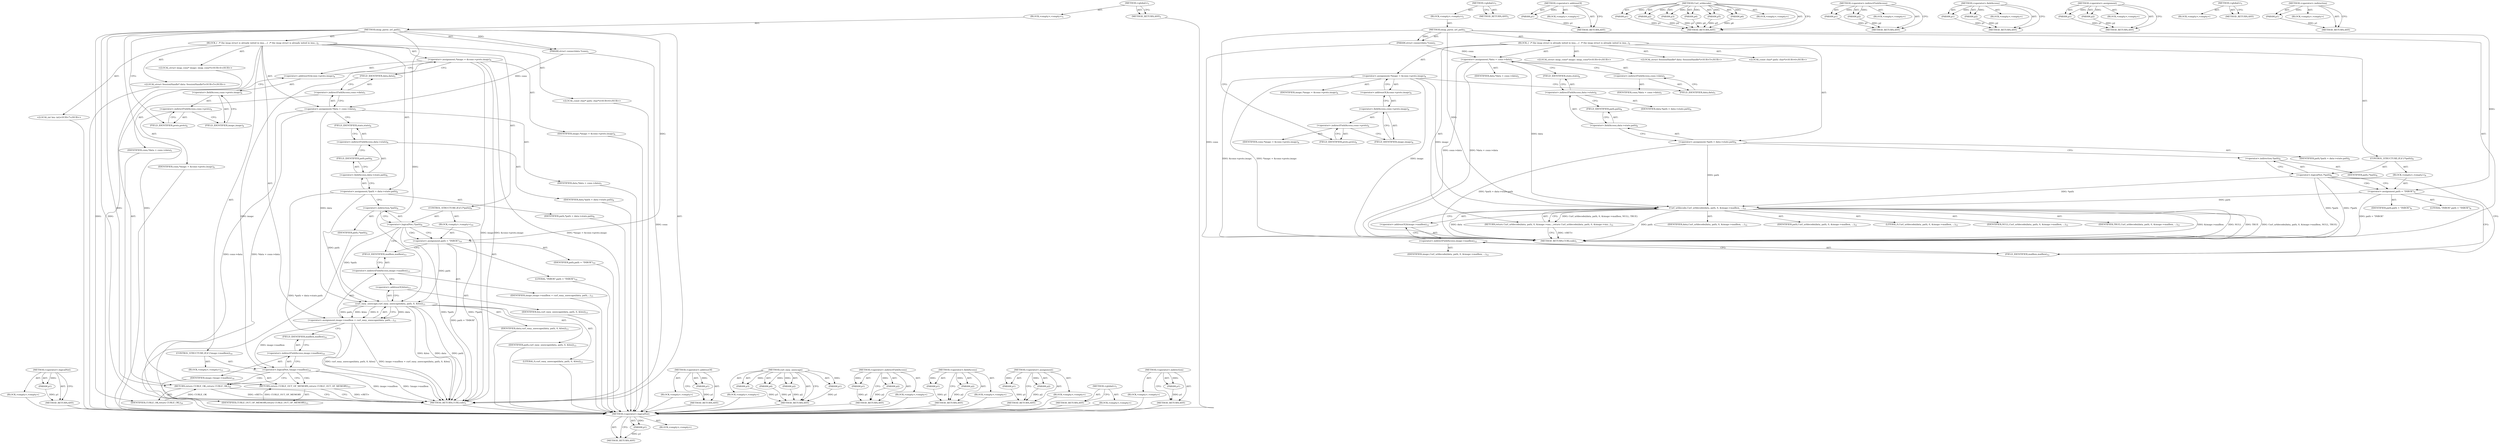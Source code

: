 digraph "&lt;operator&gt;.indirection" {
vulnerable_111 [label=<(METHOD,&lt;operator&gt;.logicalNot)>];
vulnerable_112 [label=<(PARAM,p1)>];
vulnerable_113 [label=<(BLOCK,&lt;empty&gt;,&lt;empty&gt;)>];
vulnerable_114 [label=<(METHOD_RETURN,ANY)>];
vulnerable_6 [label=<(METHOD,&lt;global&gt;)<SUB>1</SUB>>];
vulnerable_7 [label=<(BLOCK,&lt;empty&gt;,&lt;empty&gt;)<SUB>1</SUB>>];
vulnerable_8 [label=<(METHOD,imap_parse_url_path)<SUB>1</SUB>>];
vulnerable_9 [label=<(PARAM,struct connectdata *conn)<SUB>1</SUB>>];
vulnerable_10 [label=<(BLOCK,{
  /* the imap struct is already inited in ima...,{
  /* the imap struct is already inited in ima...)<SUB>2</SUB>>];
vulnerable_11 [label="<(LOCAL,struct imap_conn* imapc: imap_conn*)<SUB>4</SUB>>"];
vulnerable_12 [label=<(&lt;operator&gt;.assignment,*imapc = &amp;conn-&gt;proto.imapc)<SUB>4</SUB>>];
vulnerable_13 [label=<(IDENTIFIER,imapc,*imapc = &amp;conn-&gt;proto.imapc)<SUB>4</SUB>>];
vulnerable_14 [label=<(&lt;operator&gt;.addressOf,&amp;conn-&gt;proto.imapc)<SUB>4</SUB>>];
vulnerable_15 [label=<(&lt;operator&gt;.fieldAccess,conn-&gt;proto.imapc)<SUB>4</SUB>>];
vulnerable_16 [label=<(&lt;operator&gt;.indirectFieldAccess,conn-&gt;proto)<SUB>4</SUB>>];
vulnerable_17 [label=<(IDENTIFIER,conn,*imapc = &amp;conn-&gt;proto.imapc)<SUB>4</SUB>>];
vulnerable_18 [label=<(FIELD_IDENTIFIER,proto,proto)<SUB>4</SUB>>];
vulnerable_19 [label=<(FIELD_IDENTIFIER,imapc,imapc)<SUB>4</SUB>>];
vulnerable_20 [label="<(LOCAL,struct SessionHandle* data: SessionHandle*)<SUB>5</SUB>>"];
vulnerable_21 [label=<(&lt;operator&gt;.assignment,*data = conn-&gt;data)<SUB>5</SUB>>];
vulnerable_22 [label=<(IDENTIFIER,data,*data = conn-&gt;data)<SUB>5</SUB>>];
vulnerable_23 [label=<(&lt;operator&gt;.indirectFieldAccess,conn-&gt;data)<SUB>5</SUB>>];
vulnerable_24 [label=<(IDENTIFIER,conn,*data = conn-&gt;data)<SUB>5</SUB>>];
vulnerable_25 [label=<(FIELD_IDENTIFIER,data,data)<SUB>5</SUB>>];
vulnerable_26 [label="<(LOCAL,const char* path: char*)<SUB>6</SUB>>"];
vulnerable_27 [label=<(&lt;operator&gt;.assignment,*path = data-&gt;state.path)<SUB>6</SUB>>];
vulnerable_28 [label=<(IDENTIFIER,path,*path = data-&gt;state.path)<SUB>6</SUB>>];
vulnerable_29 [label=<(&lt;operator&gt;.fieldAccess,data-&gt;state.path)<SUB>6</SUB>>];
vulnerable_30 [label=<(&lt;operator&gt;.indirectFieldAccess,data-&gt;state)<SUB>6</SUB>>];
vulnerable_31 [label=<(IDENTIFIER,data,*path = data-&gt;state.path)<SUB>6</SUB>>];
vulnerable_32 [label=<(FIELD_IDENTIFIER,state,state)<SUB>6</SUB>>];
vulnerable_33 [label=<(FIELD_IDENTIFIER,path,path)<SUB>6</SUB>>];
vulnerable_34 [label="<(LOCAL,int len: int)<SUB>7</SUB>>"];
vulnerable_35 [label=<(CONTROL_STRUCTURE,IF,if (!*path))<SUB>9</SUB>>];
vulnerable_36 [label=<(&lt;operator&gt;.logicalNot,!*path)<SUB>9</SUB>>];
vulnerable_37 [label=<(&lt;operator&gt;.indirection,*path)<SUB>9</SUB>>];
vulnerable_38 [label=<(IDENTIFIER,path,!*path)<SUB>9</SUB>>];
vulnerable_39 [label=<(BLOCK,&lt;empty&gt;,&lt;empty&gt;)<SUB>10</SUB>>];
vulnerable_40 [label=<(&lt;operator&gt;.assignment,path = &quot;INBOX&quot;)<SUB>10</SUB>>];
vulnerable_41 [label=<(IDENTIFIER,path,path = &quot;INBOX&quot;)<SUB>10</SUB>>];
vulnerable_42 [label=<(LITERAL,&quot;INBOX&quot;,path = &quot;INBOX&quot;)<SUB>10</SUB>>];
vulnerable_43 [label=<(&lt;operator&gt;.assignment,imapc-&gt;mailbox = curl_easy_unescape(data, path,...)<SUB>13</SUB>>];
vulnerable_44 [label=<(&lt;operator&gt;.indirectFieldAccess,imapc-&gt;mailbox)<SUB>13</SUB>>];
vulnerable_45 [label=<(IDENTIFIER,imapc,imapc-&gt;mailbox = curl_easy_unescape(data, path,...)<SUB>13</SUB>>];
vulnerable_46 [label=<(FIELD_IDENTIFIER,mailbox,mailbox)<SUB>13</SUB>>];
vulnerable_47 [label=<(curl_easy_unescape,curl_easy_unescape(data, path, 0, &amp;len))<SUB>13</SUB>>];
vulnerable_48 [label=<(IDENTIFIER,data,curl_easy_unescape(data, path, 0, &amp;len))<SUB>13</SUB>>];
vulnerable_49 [label=<(IDENTIFIER,path,curl_easy_unescape(data, path, 0, &amp;len))<SUB>13</SUB>>];
vulnerable_50 [label=<(LITERAL,0,curl_easy_unescape(data, path, 0, &amp;len))<SUB>13</SUB>>];
vulnerable_51 [label=<(&lt;operator&gt;.addressOf,&amp;len)<SUB>13</SUB>>];
vulnerable_52 [label=<(IDENTIFIER,len,curl_easy_unescape(data, path, 0, &amp;len))<SUB>13</SUB>>];
vulnerable_53 [label=<(CONTROL_STRUCTURE,IF,if (!imapc-&gt;mailbox))<SUB>14</SUB>>];
vulnerable_54 [label=<(&lt;operator&gt;.logicalNot,!imapc-&gt;mailbox)<SUB>14</SUB>>];
vulnerable_55 [label=<(&lt;operator&gt;.indirectFieldAccess,imapc-&gt;mailbox)<SUB>14</SUB>>];
vulnerable_56 [label=<(IDENTIFIER,imapc,!imapc-&gt;mailbox)<SUB>14</SUB>>];
vulnerable_57 [label=<(FIELD_IDENTIFIER,mailbox,mailbox)<SUB>14</SUB>>];
vulnerable_58 [label=<(BLOCK,&lt;empty&gt;,&lt;empty&gt;)<SUB>15</SUB>>];
vulnerable_59 [label=<(RETURN,return CURLE_OUT_OF_MEMORY;,return CURLE_OUT_OF_MEMORY;)<SUB>15</SUB>>];
vulnerable_60 [label=<(IDENTIFIER,CURLE_OUT_OF_MEMORY,return CURLE_OUT_OF_MEMORY;)<SUB>15</SUB>>];
vulnerable_61 [label=<(RETURN,return CURLE_OK;,return CURLE_OK;)<SUB>16</SUB>>];
vulnerable_62 [label=<(IDENTIFIER,CURLE_OK,return CURLE_OK;)<SUB>16</SUB>>];
vulnerable_63 [label=<(METHOD_RETURN,CURLcode)<SUB>1</SUB>>];
vulnerable_65 [label=<(METHOD_RETURN,ANY)<SUB>1</SUB>>];
vulnerable_97 [label=<(METHOD,&lt;operator&gt;.addressOf)>];
vulnerable_98 [label=<(PARAM,p1)>];
vulnerable_99 [label=<(BLOCK,&lt;empty&gt;,&lt;empty&gt;)>];
vulnerable_100 [label=<(METHOD_RETURN,ANY)>];
vulnerable_119 [label=<(METHOD,curl_easy_unescape)>];
vulnerable_120 [label=<(PARAM,p1)>];
vulnerable_121 [label=<(PARAM,p2)>];
vulnerable_122 [label=<(PARAM,p3)>];
vulnerable_123 [label=<(PARAM,p4)>];
vulnerable_124 [label=<(BLOCK,&lt;empty&gt;,&lt;empty&gt;)>];
vulnerable_125 [label=<(METHOD_RETURN,ANY)>];
vulnerable_106 [label=<(METHOD,&lt;operator&gt;.indirectFieldAccess)>];
vulnerable_107 [label=<(PARAM,p1)>];
vulnerable_108 [label=<(PARAM,p2)>];
vulnerable_109 [label=<(BLOCK,&lt;empty&gt;,&lt;empty&gt;)>];
vulnerable_110 [label=<(METHOD_RETURN,ANY)>];
vulnerable_101 [label=<(METHOD,&lt;operator&gt;.fieldAccess)>];
vulnerable_102 [label=<(PARAM,p1)>];
vulnerable_103 [label=<(PARAM,p2)>];
vulnerable_104 [label=<(BLOCK,&lt;empty&gt;,&lt;empty&gt;)>];
vulnerable_105 [label=<(METHOD_RETURN,ANY)>];
vulnerable_92 [label=<(METHOD,&lt;operator&gt;.assignment)>];
vulnerable_93 [label=<(PARAM,p1)>];
vulnerable_94 [label=<(PARAM,p2)>];
vulnerable_95 [label=<(BLOCK,&lt;empty&gt;,&lt;empty&gt;)>];
vulnerable_96 [label=<(METHOD_RETURN,ANY)>];
vulnerable_86 [label=<(METHOD,&lt;global&gt;)<SUB>1</SUB>>];
vulnerable_87 [label=<(BLOCK,&lt;empty&gt;,&lt;empty&gt;)>];
vulnerable_88 [label=<(METHOD_RETURN,ANY)>];
vulnerable_115 [label=<(METHOD,&lt;operator&gt;.indirection)>];
vulnerable_116 [label=<(PARAM,p1)>];
vulnerable_117 [label=<(BLOCK,&lt;empty&gt;,&lt;empty&gt;)>];
vulnerable_118 [label=<(METHOD_RETURN,ANY)>];
fixed_101 [label=<(METHOD,&lt;operator&gt;.logicalNot)>];
fixed_102 [label=<(PARAM,p1)>];
fixed_103 [label=<(BLOCK,&lt;empty&gt;,&lt;empty&gt;)>];
fixed_104 [label=<(METHOD_RETURN,ANY)>];
fixed_6 [label=<(METHOD,&lt;global&gt;)<SUB>1</SUB>>];
fixed_7 [label=<(BLOCK,&lt;empty&gt;,&lt;empty&gt;)<SUB>1</SUB>>];
fixed_8 [label=<(METHOD,imap_parse_url_path)<SUB>1</SUB>>];
fixed_9 [label=<(PARAM,struct connectdata *conn)<SUB>1</SUB>>];
fixed_10 [label=<(BLOCK,{
  /* the imap struct is already inited in ima...,{
  /* the imap struct is already inited in ima...)<SUB>2</SUB>>];
fixed_11 [label="<(LOCAL,struct imap_conn* imapc: imap_conn*)<SUB>4</SUB>>"];
fixed_12 [label=<(&lt;operator&gt;.assignment,*imapc = &amp;conn-&gt;proto.imapc)<SUB>4</SUB>>];
fixed_13 [label=<(IDENTIFIER,imapc,*imapc = &amp;conn-&gt;proto.imapc)<SUB>4</SUB>>];
fixed_14 [label=<(&lt;operator&gt;.addressOf,&amp;conn-&gt;proto.imapc)<SUB>4</SUB>>];
fixed_15 [label=<(&lt;operator&gt;.fieldAccess,conn-&gt;proto.imapc)<SUB>4</SUB>>];
fixed_16 [label=<(&lt;operator&gt;.indirectFieldAccess,conn-&gt;proto)<SUB>4</SUB>>];
fixed_17 [label=<(IDENTIFIER,conn,*imapc = &amp;conn-&gt;proto.imapc)<SUB>4</SUB>>];
fixed_18 [label=<(FIELD_IDENTIFIER,proto,proto)<SUB>4</SUB>>];
fixed_19 [label=<(FIELD_IDENTIFIER,imapc,imapc)<SUB>4</SUB>>];
fixed_20 [label="<(LOCAL,struct SessionHandle* data: SessionHandle*)<SUB>5</SUB>>"];
fixed_21 [label=<(&lt;operator&gt;.assignment,*data = conn-&gt;data)<SUB>5</SUB>>];
fixed_22 [label=<(IDENTIFIER,data,*data = conn-&gt;data)<SUB>5</SUB>>];
fixed_23 [label=<(&lt;operator&gt;.indirectFieldAccess,conn-&gt;data)<SUB>5</SUB>>];
fixed_24 [label=<(IDENTIFIER,conn,*data = conn-&gt;data)<SUB>5</SUB>>];
fixed_25 [label=<(FIELD_IDENTIFIER,data,data)<SUB>5</SUB>>];
fixed_26 [label="<(LOCAL,const char* path: char*)<SUB>6</SUB>>"];
fixed_27 [label=<(&lt;operator&gt;.assignment,*path = data-&gt;state.path)<SUB>6</SUB>>];
fixed_28 [label=<(IDENTIFIER,path,*path = data-&gt;state.path)<SUB>6</SUB>>];
fixed_29 [label=<(&lt;operator&gt;.fieldAccess,data-&gt;state.path)<SUB>6</SUB>>];
fixed_30 [label=<(&lt;operator&gt;.indirectFieldAccess,data-&gt;state)<SUB>6</SUB>>];
fixed_31 [label=<(IDENTIFIER,data,*path = data-&gt;state.path)<SUB>6</SUB>>];
fixed_32 [label=<(FIELD_IDENTIFIER,state,state)<SUB>6</SUB>>];
fixed_33 [label=<(FIELD_IDENTIFIER,path,path)<SUB>6</SUB>>];
fixed_34 [label=<(CONTROL_STRUCTURE,IF,if (!*path))<SUB>8</SUB>>];
fixed_35 [label=<(&lt;operator&gt;.logicalNot,!*path)<SUB>8</SUB>>];
fixed_36 [label=<(&lt;operator&gt;.indirection,*path)<SUB>8</SUB>>];
fixed_37 [label=<(IDENTIFIER,path,!*path)<SUB>8</SUB>>];
fixed_38 [label=<(BLOCK,&lt;empty&gt;,&lt;empty&gt;)<SUB>9</SUB>>];
fixed_39 [label=<(&lt;operator&gt;.assignment,path = &quot;INBOX&quot;)<SUB>9</SUB>>];
fixed_40 [label=<(IDENTIFIER,path,path = &quot;INBOX&quot;)<SUB>9</SUB>>];
fixed_41 [label=<(LITERAL,&quot;INBOX&quot;,path = &quot;INBOX&quot;)<SUB>9</SUB>>];
fixed_42 [label=<(RETURN,return Curl_urldecode(data, path, 0, &amp;imapc-&gt;ma...,return Curl_urldecode(data, path, 0, &amp;imapc-&gt;ma...)<SUB>12</SUB>>];
fixed_43 [label=<(Curl_urldecode,Curl_urldecode(data, path, 0, &amp;imapc-&gt;mailbox, ...)<SUB>12</SUB>>];
fixed_44 [label=<(IDENTIFIER,data,Curl_urldecode(data, path, 0, &amp;imapc-&gt;mailbox, ...)<SUB>12</SUB>>];
fixed_45 [label=<(IDENTIFIER,path,Curl_urldecode(data, path, 0, &amp;imapc-&gt;mailbox, ...)<SUB>12</SUB>>];
fixed_46 [label=<(LITERAL,0,Curl_urldecode(data, path, 0, &amp;imapc-&gt;mailbox, ...)<SUB>12</SUB>>];
fixed_47 [label=<(&lt;operator&gt;.addressOf,&amp;imapc-&gt;mailbox)<SUB>12</SUB>>];
fixed_48 [label=<(&lt;operator&gt;.indirectFieldAccess,imapc-&gt;mailbox)<SUB>12</SUB>>];
fixed_49 [label=<(IDENTIFIER,imapc,Curl_urldecode(data, path, 0, &amp;imapc-&gt;mailbox, ...)<SUB>12</SUB>>];
fixed_50 [label=<(FIELD_IDENTIFIER,mailbox,mailbox)<SUB>12</SUB>>];
fixed_51 [label=<(IDENTIFIER,NULL,Curl_urldecode(data, path, 0, &amp;imapc-&gt;mailbox, ...)<SUB>12</SUB>>];
fixed_52 [label=<(IDENTIFIER,TRUE,Curl_urldecode(data, path, 0, &amp;imapc-&gt;mailbox, ...)<SUB>12</SUB>>];
fixed_53 [label=<(METHOD_RETURN,CURLcode)<SUB>1</SUB>>];
fixed_55 [label=<(METHOD_RETURN,ANY)<SUB>1</SUB>>];
fixed_87 [label=<(METHOD,&lt;operator&gt;.addressOf)>];
fixed_88 [label=<(PARAM,p1)>];
fixed_89 [label=<(BLOCK,&lt;empty&gt;,&lt;empty&gt;)>];
fixed_90 [label=<(METHOD_RETURN,ANY)>];
fixed_109 [label=<(METHOD,Curl_urldecode)>];
fixed_110 [label=<(PARAM,p1)>];
fixed_111 [label=<(PARAM,p2)>];
fixed_112 [label=<(PARAM,p3)>];
fixed_113 [label=<(PARAM,p4)>];
fixed_114 [label=<(PARAM,p5)>];
fixed_115 [label=<(PARAM,p6)>];
fixed_116 [label=<(BLOCK,&lt;empty&gt;,&lt;empty&gt;)>];
fixed_117 [label=<(METHOD_RETURN,ANY)>];
fixed_96 [label=<(METHOD,&lt;operator&gt;.indirectFieldAccess)>];
fixed_97 [label=<(PARAM,p1)>];
fixed_98 [label=<(PARAM,p2)>];
fixed_99 [label=<(BLOCK,&lt;empty&gt;,&lt;empty&gt;)>];
fixed_100 [label=<(METHOD_RETURN,ANY)>];
fixed_91 [label=<(METHOD,&lt;operator&gt;.fieldAccess)>];
fixed_92 [label=<(PARAM,p1)>];
fixed_93 [label=<(PARAM,p2)>];
fixed_94 [label=<(BLOCK,&lt;empty&gt;,&lt;empty&gt;)>];
fixed_95 [label=<(METHOD_RETURN,ANY)>];
fixed_82 [label=<(METHOD,&lt;operator&gt;.assignment)>];
fixed_83 [label=<(PARAM,p1)>];
fixed_84 [label=<(PARAM,p2)>];
fixed_85 [label=<(BLOCK,&lt;empty&gt;,&lt;empty&gt;)>];
fixed_86 [label=<(METHOD_RETURN,ANY)>];
fixed_76 [label=<(METHOD,&lt;global&gt;)<SUB>1</SUB>>];
fixed_77 [label=<(BLOCK,&lt;empty&gt;,&lt;empty&gt;)>];
fixed_78 [label=<(METHOD_RETURN,ANY)>];
fixed_105 [label=<(METHOD,&lt;operator&gt;.indirection)>];
fixed_106 [label=<(PARAM,p1)>];
fixed_107 [label=<(BLOCK,&lt;empty&gt;,&lt;empty&gt;)>];
fixed_108 [label=<(METHOD_RETURN,ANY)>];
vulnerable_111 -> vulnerable_112  [key=0, label="AST: "];
vulnerable_111 -> vulnerable_112  [key=1, label="DDG: "];
vulnerable_111 -> vulnerable_113  [key=0, label="AST: "];
vulnerable_111 -> vulnerable_114  [key=0, label="AST: "];
vulnerable_111 -> vulnerable_114  [key=1, label="CFG: "];
vulnerable_112 -> vulnerable_114  [key=0, label="DDG: p1"];
vulnerable_113 -> fixed_101  [key=0];
vulnerable_114 -> fixed_101  [key=0];
vulnerable_6 -> vulnerable_7  [key=0, label="AST: "];
vulnerable_6 -> vulnerable_65  [key=0, label="AST: "];
vulnerable_6 -> vulnerable_65  [key=1, label="CFG: "];
vulnerable_7 -> vulnerable_8  [key=0, label="AST: "];
vulnerable_8 -> vulnerable_9  [key=0, label="AST: "];
vulnerable_8 -> vulnerable_9  [key=1, label="DDG: "];
vulnerable_8 -> vulnerable_10  [key=0, label="AST: "];
vulnerable_8 -> vulnerable_63  [key=0, label="AST: "];
vulnerable_8 -> vulnerable_18  [key=0, label="CFG: "];
vulnerable_8 -> vulnerable_61  [key=0, label="DDG: "];
vulnerable_8 -> vulnerable_62  [key=0, label="DDG: "];
vulnerable_8 -> vulnerable_40  [key=0, label="DDG: "];
vulnerable_8 -> vulnerable_47  [key=0, label="DDG: "];
vulnerable_8 -> vulnerable_59  [key=0, label="DDG: "];
vulnerable_8 -> vulnerable_60  [key=0, label="DDG: "];
vulnerable_9 -> vulnerable_63  [key=0, label="DDG: conn"];
vulnerable_9 -> vulnerable_21  [key=0, label="DDG: conn"];
vulnerable_10 -> vulnerable_11  [key=0, label="AST: "];
vulnerable_10 -> vulnerable_12  [key=0, label="AST: "];
vulnerable_10 -> vulnerable_20  [key=0, label="AST: "];
vulnerable_10 -> vulnerable_21  [key=0, label="AST: "];
vulnerable_10 -> vulnerable_26  [key=0, label="AST: "];
vulnerable_10 -> vulnerable_27  [key=0, label="AST: "];
vulnerable_10 -> vulnerable_34  [key=0, label="AST: "];
vulnerable_10 -> vulnerable_35  [key=0, label="AST: "];
vulnerable_10 -> vulnerable_43  [key=0, label="AST: "];
vulnerable_10 -> vulnerable_53  [key=0, label="AST: "];
vulnerable_10 -> vulnerable_61  [key=0, label="AST: "];
vulnerable_11 -> fixed_101  [key=0];
vulnerable_12 -> vulnerable_13  [key=0, label="AST: "];
vulnerable_12 -> vulnerable_14  [key=0, label="AST: "];
vulnerable_12 -> vulnerable_25  [key=0, label="CFG: "];
vulnerable_12 -> vulnerable_63  [key=0, label="DDG: imapc"];
vulnerable_12 -> vulnerable_63  [key=1, label="DDG: &amp;conn-&gt;proto.imapc"];
vulnerable_12 -> vulnerable_63  [key=2, label="DDG: *imapc = &amp;conn-&gt;proto.imapc"];
vulnerable_12 -> vulnerable_54  [key=0, label="DDG: imapc"];
vulnerable_13 -> fixed_101  [key=0];
vulnerable_14 -> vulnerable_15  [key=0, label="AST: "];
vulnerable_14 -> vulnerable_12  [key=0, label="CFG: "];
vulnerable_15 -> vulnerable_16  [key=0, label="AST: "];
vulnerable_15 -> vulnerable_19  [key=0, label="AST: "];
vulnerable_15 -> vulnerable_14  [key=0, label="CFG: "];
vulnerable_16 -> vulnerable_17  [key=0, label="AST: "];
vulnerable_16 -> vulnerable_18  [key=0, label="AST: "];
vulnerable_16 -> vulnerable_19  [key=0, label="CFG: "];
vulnerable_17 -> fixed_101  [key=0];
vulnerable_18 -> vulnerable_16  [key=0, label="CFG: "];
vulnerable_19 -> vulnerable_15  [key=0, label="CFG: "];
vulnerable_20 -> fixed_101  [key=0];
vulnerable_21 -> vulnerable_22  [key=0, label="AST: "];
vulnerable_21 -> vulnerable_23  [key=0, label="AST: "];
vulnerable_21 -> vulnerable_32  [key=0, label="CFG: "];
vulnerable_21 -> vulnerable_63  [key=0, label="DDG: conn-&gt;data"];
vulnerable_21 -> vulnerable_63  [key=1, label="DDG: *data = conn-&gt;data"];
vulnerable_21 -> vulnerable_47  [key=0, label="DDG: data"];
vulnerable_22 -> fixed_101  [key=0];
vulnerable_23 -> vulnerable_24  [key=0, label="AST: "];
vulnerable_23 -> vulnerable_25  [key=0, label="AST: "];
vulnerable_23 -> vulnerable_21  [key=0, label="CFG: "];
vulnerable_24 -> fixed_101  [key=0];
vulnerable_25 -> vulnerable_23  [key=0, label="CFG: "];
vulnerable_26 -> fixed_101  [key=0];
vulnerable_27 -> vulnerable_28  [key=0, label="AST: "];
vulnerable_27 -> vulnerable_29  [key=0, label="AST: "];
vulnerable_27 -> vulnerable_37  [key=0, label="CFG: "];
vulnerable_27 -> vulnerable_63  [key=0, label="DDG: *path = data-&gt;state.path"];
vulnerable_27 -> vulnerable_47  [key=0, label="DDG: path"];
vulnerable_28 -> fixed_101  [key=0];
vulnerable_29 -> vulnerable_30  [key=0, label="AST: "];
vulnerable_29 -> vulnerable_33  [key=0, label="AST: "];
vulnerable_29 -> vulnerable_27  [key=0, label="CFG: "];
vulnerable_30 -> vulnerable_31  [key=0, label="AST: "];
vulnerable_30 -> vulnerable_32  [key=0, label="AST: "];
vulnerable_30 -> vulnerable_33  [key=0, label="CFG: "];
vulnerable_31 -> fixed_101  [key=0];
vulnerable_32 -> vulnerable_30  [key=0, label="CFG: "];
vulnerable_33 -> vulnerable_29  [key=0, label="CFG: "];
vulnerable_34 -> fixed_101  [key=0];
vulnerable_35 -> vulnerable_36  [key=0, label="AST: "];
vulnerable_35 -> vulnerable_39  [key=0, label="AST: "];
vulnerable_36 -> vulnerable_37  [key=0, label="AST: "];
vulnerable_36 -> vulnerable_40  [key=0, label="CFG: "];
vulnerable_36 -> vulnerable_40  [key=1, label="CDG: "];
vulnerable_36 -> vulnerable_46  [key=0, label="CFG: "];
vulnerable_36 -> vulnerable_63  [key=0, label="DDG: *path"];
vulnerable_36 -> vulnerable_63  [key=1, label="DDG: !*path"];
vulnerable_36 -> vulnerable_47  [key=0, label="DDG: *path"];
vulnerable_37 -> vulnerable_38  [key=0, label="AST: "];
vulnerable_37 -> vulnerable_36  [key=0, label="CFG: "];
vulnerable_38 -> fixed_101  [key=0];
vulnerable_39 -> vulnerable_40  [key=0, label="AST: "];
vulnerable_40 -> vulnerable_41  [key=0, label="AST: "];
vulnerable_40 -> vulnerable_42  [key=0, label="AST: "];
vulnerable_40 -> vulnerable_46  [key=0, label="CFG: "];
vulnerable_40 -> vulnerable_63  [key=0, label="DDG: path = &quot;INBOX&quot;"];
vulnerable_40 -> vulnerable_47  [key=0, label="DDG: path"];
vulnerable_41 -> fixed_101  [key=0];
vulnerable_42 -> fixed_101  [key=0];
vulnerable_43 -> vulnerable_44  [key=0, label="AST: "];
vulnerable_43 -> vulnerable_47  [key=0, label="AST: "];
vulnerable_43 -> vulnerable_57  [key=0, label="CFG: "];
vulnerable_43 -> vulnerable_63  [key=0, label="DDG: curl_easy_unescape(data, path, 0, &amp;len)"];
vulnerable_43 -> vulnerable_63  [key=1, label="DDG: imapc-&gt;mailbox = curl_easy_unescape(data, path, 0, &amp;len)"];
vulnerable_43 -> vulnerable_54  [key=0, label="DDG: imapc-&gt;mailbox"];
vulnerable_44 -> vulnerable_45  [key=0, label="AST: "];
vulnerable_44 -> vulnerable_46  [key=0, label="AST: "];
vulnerable_44 -> vulnerable_51  [key=0, label="CFG: "];
vulnerable_45 -> fixed_101  [key=0];
vulnerable_46 -> vulnerable_44  [key=0, label="CFG: "];
vulnerable_47 -> vulnerable_48  [key=0, label="AST: "];
vulnerable_47 -> vulnerable_49  [key=0, label="AST: "];
vulnerable_47 -> vulnerable_50  [key=0, label="AST: "];
vulnerable_47 -> vulnerable_51  [key=0, label="AST: "];
vulnerable_47 -> vulnerable_43  [key=0, label="CFG: "];
vulnerable_47 -> vulnerable_43  [key=1, label="DDG: data"];
vulnerable_47 -> vulnerable_43  [key=2, label="DDG: path"];
vulnerable_47 -> vulnerable_43  [key=3, label="DDG: 0"];
vulnerable_47 -> vulnerable_43  [key=4, label="DDG: &amp;len"];
vulnerable_47 -> vulnerable_63  [key=0, label="DDG: data"];
vulnerable_47 -> vulnerable_63  [key=1, label="DDG: path"];
vulnerable_47 -> vulnerable_63  [key=2, label="DDG: &amp;len"];
vulnerable_48 -> fixed_101  [key=0];
vulnerable_49 -> fixed_101  [key=0];
vulnerable_50 -> fixed_101  [key=0];
vulnerable_51 -> vulnerable_52  [key=0, label="AST: "];
vulnerable_51 -> vulnerable_47  [key=0, label="CFG: "];
vulnerable_52 -> fixed_101  [key=0];
vulnerable_53 -> vulnerable_54  [key=0, label="AST: "];
vulnerable_53 -> vulnerable_58  [key=0, label="AST: "];
vulnerable_54 -> vulnerable_55  [key=0, label="AST: "];
vulnerable_54 -> vulnerable_59  [key=0, label="CFG: "];
vulnerable_54 -> vulnerable_59  [key=1, label="CDG: "];
vulnerable_54 -> vulnerable_61  [key=0, label="CFG: "];
vulnerable_54 -> vulnerable_61  [key=1, label="CDG: "];
vulnerable_54 -> vulnerable_63  [key=0, label="DDG: imapc-&gt;mailbox"];
vulnerable_54 -> vulnerable_63  [key=1, label="DDG: !imapc-&gt;mailbox"];
vulnerable_55 -> vulnerable_56  [key=0, label="AST: "];
vulnerable_55 -> vulnerable_57  [key=0, label="AST: "];
vulnerable_55 -> vulnerable_54  [key=0, label="CFG: "];
vulnerable_56 -> fixed_101  [key=0];
vulnerable_57 -> vulnerable_55  [key=0, label="CFG: "];
vulnerable_58 -> vulnerable_59  [key=0, label="AST: "];
vulnerable_59 -> vulnerable_60  [key=0, label="AST: "];
vulnerable_59 -> vulnerable_63  [key=0, label="CFG: "];
vulnerable_59 -> vulnerable_63  [key=1, label="DDG: &lt;RET&gt;"];
vulnerable_60 -> vulnerable_59  [key=0, label="DDG: CURLE_OUT_OF_MEMORY"];
vulnerable_61 -> vulnerable_62  [key=0, label="AST: "];
vulnerable_61 -> vulnerable_63  [key=0, label="CFG: "];
vulnerable_61 -> vulnerable_63  [key=1, label="DDG: &lt;RET&gt;"];
vulnerable_62 -> vulnerable_61  [key=0, label="DDG: CURLE_OK"];
vulnerable_63 -> fixed_101  [key=0];
vulnerable_65 -> fixed_101  [key=0];
vulnerable_97 -> vulnerable_98  [key=0, label="AST: "];
vulnerable_97 -> vulnerable_98  [key=1, label="DDG: "];
vulnerable_97 -> vulnerable_99  [key=0, label="AST: "];
vulnerable_97 -> vulnerable_100  [key=0, label="AST: "];
vulnerable_97 -> vulnerable_100  [key=1, label="CFG: "];
vulnerable_98 -> vulnerable_100  [key=0, label="DDG: p1"];
vulnerable_99 -> fixed_101  [key=0];
vulnerable_100 -> fixed_101  [key=0];
vulnerable_119 -> vulnerable_120  [key=0, label="AST: "];
vulnerable_119 -> vulnerable_120  [key=1, label="DDG: "];
vulnerable_119 -> vulnerable_124  [key=0, label="AST: "];
vulnerable_119 -> vulnerable_121  [key=0, label="AST: "];
vulnerable_119 -> vulnerable_121  [key=1, label="DDG: "];
vulnerable_119 -> vulnerable_125  [key=0, label="AST: "];
vulnerable_119 -> vulnerable_125  [key=1, label="CFG: "];
vulnerable_119 -> vulnerable_122  [key=0, label="AST: "];
vulnerable_119 -> vulnerable_122  [key=1, label="DDG: "];
vulnerable_119 -> vulnerable_123  [key=0, label="AST: "];
vulnerable_119 -> vulnerable_123  [key=1, label="DDG: "];
vulnerable_120 -> vulnerable_125  [key=0, label="DDG: p1"];
vulnerable_121 -> vulnerable_125  [key=0, label="DDG: p2"];
vulnerable_122 -> vulnerable_125  [key=0, label="DDG: p3"];
vulnerable_123 -> vulnerable_125  [key=0, label="DDG: p4"];
vulnerable_124 -> fixed_101  [key=0];
vulnerable_125 -> fixed_101  [key=0];
vulnerable_106 -> vulnerable_107  [key=0, label="AST: "];
vulnerable_106 -> vulnerable_107  [key=1, label="DDG: "];
vulnerable_106 -> vulnerable_109  [key=0, label="AST: "];
vulnerable_106 -> vulnerable_108  [key=0, label="AST: "];
vulnerable_106 -> vulnerable_108  [key=1, label="DDG: "];
vulnerable_106 -> vulnerable_110  [key=0, label="AST: "];
vulnerable_106 -> vulnerable_110  [key=1, label="CFG: "];
vulnerable_107 -> vulnerable_110  [key=0, label="DDG: p1"];
vulnerable_108 -> vulnerable_110  [key=0, label="DDG: p2"];
vulnerable_109 -> fixed_101  [key=0];
vulnerable_110 -> fixed_101  [key=0];
vulnerable_101 -> vulnerable_102  [key=0, label="AST: "];
vulnerable_101 -> vulnerable_102  [key=1, label="DDG: "];
vulnerable_101 -> vulnerable_104  [key=0, label="AST: "];
vulnerable_101 -> vulnerable_103  [key=0, label="AST: "];
vulnerable_101 -> vulnerable_103  [key=1, label="DDG: "];
vulnerable_101 -> vulnerable_105  [key=0, label="AST: "];
vulnerable_101 -> vulnerable_105  [key=1, label="CFG: "];
vulnerable_102 -> vulnerable_105  [key=0, label="DDG: p1"];
vulnerable_103 -> vulnerable_105  [key=0, label="DDG: p2"];
vulnerable_104 -> fixed_101  [key=0];
vulnerable_105 -> fixed_101  [key=0];
vulnerable_92 -> vulnerable_93  [key=0, label="AST: "];
vulnerable_92 -> vulnerable_93  [key=1, label="DDG: "];
vulnerable_92 -> vulnerable_95  [key=0, label="AST: "];
vulnerable_92 -> vulnerable_94  [key=0, label="AST: "];
vulnerable_92 -> vulnerable_94  [key=1, label="DDG: "];
vulnerable_92 -> vulnerable_96  [key=0, label="AST: "];
vulnerable_92 -> vulnerable_96  [key=1, label="CFG: "];
vulnerable_93 -> vulnerable_96  [key=0, label="DDG: p1"];
vulnerable_94 -> vulnerable_96  [key=0, label="DDG: p2"];
vulnerable_95 -> fixed_101  [key=0];
vulnerable_96 -> fixed_101  [key=0];
vulnerable_86 -> vulnerable_87  [key=0, label="AST: "];
vulnerable_86 -> vulnerable_88  [key=0, label="AST: "];
vulnerable_86 -> vulnerable_88  [key=1, label="CFG: "];
vulnerable_87 -> fixed_101  [key=0];
vulnerable_88 -> fixed_101  [key=0];
vulnerable_115 -> vulnerable_116  [key=0, label="AST: "];
vulnerable_115 -> vulnerable_116  [key=1, label="DDG: "];
vulnerable_115 -> vulnerable_117  [key=0, label="AST: "];
vulnerable_115 -> vulnerable_118  [key=0, label="AST: "];
vulnerable_115 -> vulnerable_118  [key=1, label="CFG: "];
vulnerable_116 -> vulnerable_118  [key=0, label="DDG: p1"];
vulnerable_117 -> fixed_101  [key=0];
vulnerable_118 -> fixed_101  [key=0];
fixed_101 -> fixed_102  [key=0, label="AST: "];
fixed_101 -> fixed_102  [key=1, label="DDG: "];
fixed_101 -> fixed_103  [key=0, label="AST: "];
fixed_101 -> fixed_104  [key=0, label="AST: "];
fixed_101 -> fixed_104  [key=1, label="CFG: "];
fixed_102 -> fixed_104  [key=0, label="DDG: p1"];
fixed_6 -> fixed_7  [key=0, label="AST: "];
fixed_6 -> fixed_55  [key=0, label="AST: "];
fixed_6 -> fixed_55  [key=1, label="CFG: "];
fixed_7 -> fixed_8  [key=0, label="AST: "];
fixed_8 -> fixed_9  [key=0, label="AST: "];
fixed_8 -> fixed_9  [key=1, label="DDG: "];
fixed_8 -> fixed_10  [key=0, label="AST: "];
fixed_8 -> fixed_53  [key=0, label="AST: "];
fixed_8 -> fixed_18  [key=0, label="CFG: "];
fixed_8 -> fixed_39  [key=0, label="DDG: "];
fixed_8 -> fixed_43  [key=0, label="DDG: "];
fixed_9 -> fixed_53  [key=0, label="DDG: conn"];
fixed_9 -> fixed_21  [key=0, label="DDG: conn"];
fixed_10 -> fixed_11  [key=0, label="AST: "];
fixed_10 -> fixed_12  [key=0, label="AST: "];
fixed_10 -> fixed_20  [key=0, label="AST: "];
fixed_10 -> fixed_21  [key=0, label="AST: "];
fixed_10 -> fixed_26  [key=0, label="AST: "];
fixed_10 -> fixed_27  [key=0, label="AST: "];
fixed_10 -> fixed_34  [key=0, label="AST: "];
fixed_10 -> fixed_42  [key=0, label="AST: "];
fixed_12 -> fixed_13  [key=0, label="AST: "];
fixed_12 -> fixed_14  [key=0, label="AST: "];
fixed_12 -> fixed_25  [key=0, label="CFG: "];
fixed_12 -> fixed_53  [key=0, label="DDG: imapc"];
fixed_12 -> fixed_53  [key=1, label="DDG: &amp;conn-&gt;proto.imapc"];
fixed_12 -> fixed_53  [key=2, label="DDG: *imapc = &amp;conn-&gt;proto.imapc"];
fixed_12 -> fixed_43  [key=0, label="DDG: imapc"];
fixed_14 -> fixed_15  [key=0, label="AST: "];
fixed_14 -> fixed_12  [key=0, label="CFG: "];
fixed_15 -> fixed_16  [key=0, label="AST: "];
fixed_15 -> fixed_19  [key=0, label="AST: "];
fixed_15 -> fixed_14  [key=0, label="CFG: "];
fixed_16 -> fixed_17  [key=0, label="AST: "];
fixed_16 -> fixed_18  [key=0, label="AST: "];
fixed_16 -> fixed_19  [key=0, label="CFG: "];
fixed_18 -> fixed_16  [key=0, label="CFG: "];
fixed_19 -> fixed_15  [key=0, label="CFG: "];
fixed_21 -> fixed_22  [key=0, label="AST: "];
fixed_21 -> fixed_23  [key=0, label="AST: "];
fixed_21 -> fixed_32  [key=0, label="CFG: "];
fixed_21 -> fixed_53  [key=0, label="DDG: conn-&gt;data"];
fixed_21 -> fixed_53  [key=1, label="DDG: *data = conn-&gt;data"];
fixed_21 -> fixed_43  [key=0, label="DDG: data"];
fixed_23 -> fixed_24  [key=0, label="AST: "];
fixed_23 -> fixed_25  [key=0, label="AST: "];
fixed_23 -> fixed_21  [key=0, label="CFG: "];
fixed_25 -> fixed_23  [key=0, label="CFG: "];
fixed_27 -> fixed_28  [key=0, label="AST: "];
fixed_27 -> fixed_29  [key=0, label="AST: "];
fixed_27 -> fixed_36  [key=0, label="CFG: "];
fixed_27 -> fixed_53  [key=0, label="DDG: *path = data-&gt;state.path"];
fixed_27 -> fixed_43  [key=0, label="DDG: path"];
fixed_29 -> fixed_30  [key=0, label="AST: "];
fixed_29 -> fixed_33  [key=0, label="AST: "];
fixed_29 -> fixed_27  [key=0, label="CFG: "];
fixed_30 -> fixed_31  [key=0, label="AST: "];
fixed_30 -> fixed_32  [key=0, label="AST: "];
fixed_30 -> fixed_33  [key=0, label="CFG: "];
fixed_32 -> fixed_30  [key=0, label="CFG: "];
fixed_33 -> fixed_29  [key=0, label="CFG: "];
fixed_34 -> fixed_35  [key=0, label="AST: "];
fixed_34 -> fixed_38  [key=0, label="AST: "];
fixed_35 -> fixed_36  [key=0, label="AST: "];
fixed_35 -> fixed_39  [key=0, label="CFG: "];
fixed_35 -> fixed_39  [key=1, label="CDG: "];
fixed_35 -> fixed_50  [key=0, label="CFG: "];
fixed_35 -> fixed_53  [key=0, label="DDG: *path"];
fixed_35 -> fixed_53  [key=1, label="DDG: !*path"];
fixed_35 -> fixed_43  [key=0, label="DDG: *path"];
fixed_36 -> fixed_37  [key=0, label="AST: "];
fixed_36 -> fixed_35  [key=0, label="CFG: "];
fixed_38 -> fixed_39  [key=0, label="AST: "];
fixed_39 -> fixed_40  [key=0, label="AST: "];
fixed_39 -> fixed_41  [key=0, label="AST: "];
fixed_39 -> fixed_50  [key=0, label="CFG: "];
fixed_39 -> fixed_53  [key=0, label="DDG: path = &quot;INBOX&quot;"];
fixed_39 -> fixed_43  [key=0, label="DDG: path"];
fixed_42 -> fixed_43  [key=0, label="AST: "];
fixed_42 -> fixed_53  [key=0, label="CFG: "];
fixed_42 -> fixed_53  [key=1, label="DDG: &lt;RET&gt;"];
fixed_43 -> fixed_44  [key=0, label="AST: "];
fixed_43 -> fixed_45  [key=0, label="AST: "];
fixed_43 -> fixed_46  [key=0, label="AST: "];
fixed_43 -> fixed_47  [key=0, label="AST: "];
fixed_43 -> fixed_51  [key=0, label="AST: "];
fixed_43 -> fixed_52  [key=0, label="AST: "];
fixed_43 -> fixed_42  [key=0, label="CFG: "];
fixed_43 -> fixed_42  [key=1, label="DDG: Curl_urldecode(data, path, 0, &amp;imapc-&gt;mailbox, NULL, TRUE)"];
fixed_43 -> fixed_53  [key=0, label="DDG: data"];
fixed_43 -> fixed_53  [key=1, label="DDG: path"];
fixed_43 -> fixed_53  [key=2, label="DDG: &amp;imapc-&gt;mailbox"];
fixed_43 -> fixed_53  [key=3, label="DDG: NULL"];
fixed_43 -> fixed_53  [key=4, label="DDG: TRUE"];
fixed_43 -> fixed_53  [key=5, label="DDG: Curl_urldecode(data, path, 0, &amp;imapc-&gt;mailbox, NULL, TRUE)"];
fixed_47 -> fixed_48  [key=0, label="AST: "];
fixed_47 -> fixed_43  [key=0, label="CFG: "];
fixed_48 -> fixed_49  [key=0, label="AST: "];
fixed_48 -> fixed_50  [key=0, label="AST: "];
fixed_48 -> fixed_47  [key=0, label="CFG: "];
fixed_50 -> fixed_48  [key=0, label="CFG: "];
fixed_87 -> fixed_88  [key=0, label="AST: "];
fixed_87 -> fixed_88  [key=1, label="DDG: "];
fixed_87 -> fixed_89  [key=0, label="AST: "];
fixed_87 -> fixed_90  [key=0, label="AST: "];
fixed_87 -> fixed_90  [key=1, label="CFG: "];
fixed_88 -> fixed_90  [key=0, label="DDG: p1"];
fixed_109 -> fixed_110  [key=0, label="AST: "];
fixed_109 -> fixed_110  [key=1, label="DDG: "];
fixed_109 -> fixed_116  [key=0, label="AST: "];
fixed_109 -> fixed_111  [key=0, label="AST: "];
fixed_109 -> fixed_111  [key=1, label="DDG: "];
fixed_109 -> fixed_117  [key=0, label="AST: "];
fixed_109 -> fixed_117  [key=1, label="CFG: "];
fixed_109 -> fixed_112  [key=0, label="AST: "];
fixed_109 -> fixed_112  [key=1, label="DDG: "];
fixed_109 -> fixed_113  [key=0, label="AST: "];
fixed_109 -> fixed_113  [key=1, label="DDG: "];
fixed_109 -> fixed_114  [key=0, label="AST: "];
fixed_109 -> fixed_114  [key=1, label="DDG: "];
fixed_109 -> fixed_115  [key=0, label="AST: "];
fixed_109 -> fixed_115  [key=1, label="DDG: "];
fixed_110 -> fixed_117  [key=0, label="DDG: p1"];
fixed_111 -> fixed_117  [key=0, label="DDG: p2"];
fixed_112 -> fixed_117  [key=0, label="DDG: p3"];
fixed_113 -> fixed_117  [key=0, label="DDG: p4"];
fixed_114 -> fixed_117  [key=0, label="DDG: p5"];
fixed_115 -> fixed_117  [key=0, label="DDG: p6"];
fixed_96 -> fixed_97  [key=0, label="AST: "];
fixed_96 -> fixed_97  [key=1, label="DDG: "];
fixed_96 -> fixed_99  [key=0, label="AST: "];
fixed_96 -> fixed_98  [key=0, label="AST: "];
fixed_96 -> fixed_98  [key=1, label="DDG: "];
fixed_96 -> fixed_100  [key=0, label="AST: "];
fixed_96 -> fixed_100  [key=1, label="CFG: "];
fixed_97 -> fixed_100  [key=0, label="DDG: p1"];
fixed_98 -> fixed_100  [key=0, label="DDG: p2"];
fixed_91 -> fixed_92  [key=0, label="AST: "];
fixed_91 -> fixed_92  [key=1, label="DDG: "];
fixed_91 -> fixed_94  [key=0, label="AST: "];
fixed_91 -> fixed_93  [key=0, label="AST: "];
fixed_91 -> fixed_93  [key=1, label="DDG: "];
fixed_91 -> fixed_95  [key=0, label="AST: "];
fixed_91 -> fixed_95  [key=1, label="CFG: "];
fixed_92 -> fixed_95  [key=0, label="DDG: p1"];
fixed_93 -> fixed_95  [key=0, label="DDG: p2"];
fixed_82 -> fixed_83  [key=0, label="AST: "];
fixed_82 -> fixed_83  [key=1, label="DDG: "];
fixed_82 -> fixed_85  [key=0, label="AST: "];
fixed_82 -> fixed_84  [key=0, label="AST: "];
fixed_82 -> fixed_84  [key=1, label="DDG: "];
fixed_82 -> fixed_86  [key=0, label="AST: "];
fixed_82 -> fixed_86  [key=1, label="CFG: "];
fixed_83 -> fixed_86  [key=0, label="DDG: p1"];
fixed_84 -> fixed_86  [key=0, label="DDG: p2"];
fixed_76 -> fixed_77  [key=0, label="AST: "];
fixed_76 -> fixed_78  [key=0, label="AST: "];
fixed_76 -> fixed_78  [key=1, label="CFG: "];
fixed_105 -> fixed_106  [key=0, label="AST: "];
fixed_105 -> fixed_106  [key=1, label="DDG: "];
fixed_105 -> fixed_107  [key=0, label="AST: "];
fixed_105 -> fixed_108  [key=0, label="AST: "];
fixed_105 -> fixed_108  [key=1, label="CFG: "];
fixed_106 -> fixed_108  [key=0, label="DDG: p1"];
}
